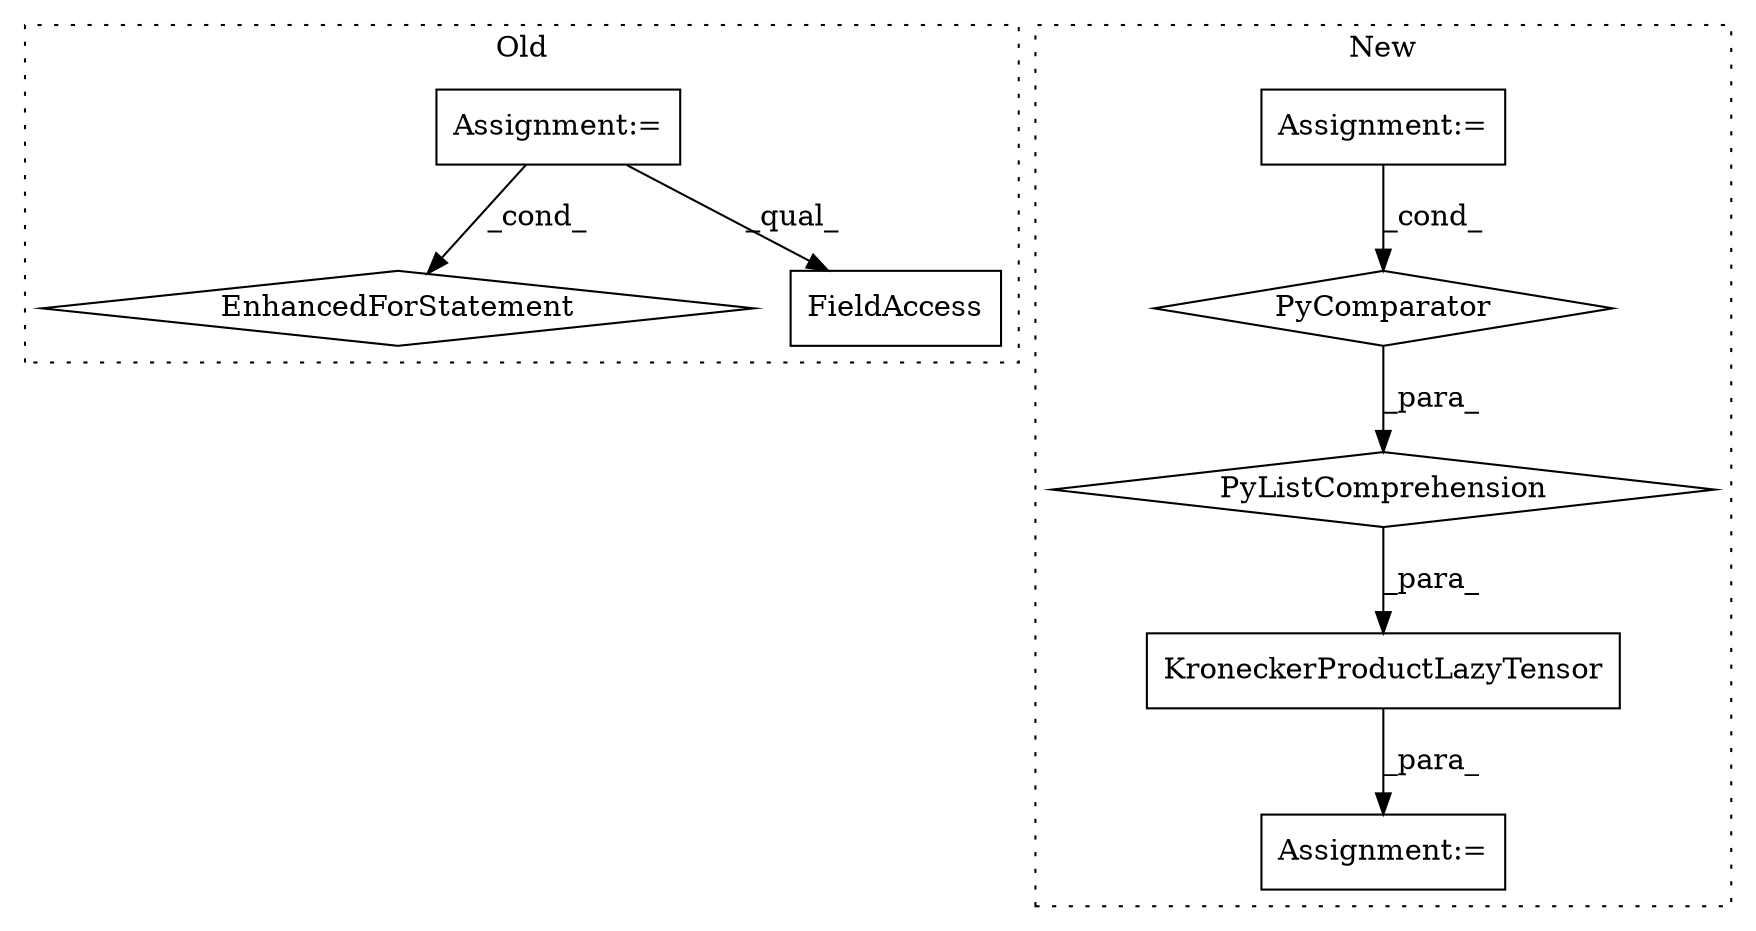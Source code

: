 digraph G {
subgraph cluster0 {
1 [label="EnhancedForStatement" a="70" s="6244,6333" l="53,2" shape="diamond"];
7 [label="Assignment:=" a="7" s="6244,6333" l="53,2" shape="box"];
8 [label="FieldAccess" a="22" s="6403" l="19" shape="box"];
label = "Old";
style="dotted";
}
subgraph cluster1 {
2 [label="KroneckerProductLazyTensor" a="32" s="2544,2701" l="38,-5" shape="box"];
3 [label="Assignment:=" a="7" s="2543" l="1" shape="box"];
4 [label="Assignment:=" a="7" s="2660" l="33" shape="box"];
5 [label="PyListComprehension" a="109" s="2582" l="119" shape="diamond"];
6 [label="PyComparator" a="113" s="2660" l="33" shape="diamond"];
label = "New";
style="dotted";
}
2 -> 3 [label="_para_"];
4 -> 6 [label="_cond_"];
5 -> 2 [label="_para_"];
6 -> 5 [label="_para_"];
7 -> 8 [label="_qual_"];
7 -> 1 [label="_cond_"];
}